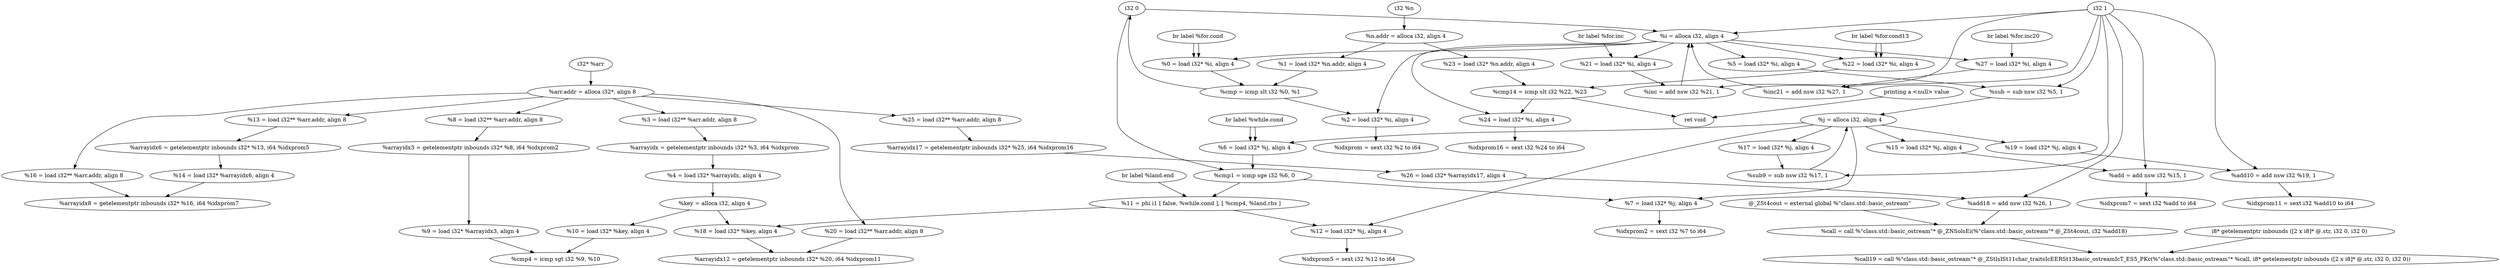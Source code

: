 digraph _Z13insertionSortPii{

"  %arr.addr = alloca i32*, align 8";
"  %n.addr = alloca i32, align 4";
"  %i = alloca i32, align 4";
"  %key = alloca i32, align 4";
"  %j = alloca i32, align 4";
"i32* %arr" -> "  %arr.addr = alloca i32*, align 8";
"i32 %n" -> "  %n.addr = alloca i32, align 4";
"i32 1" -> "  %i = alloca i32, align 4";
"  br label %for.cond" -> "  %0 = load i32* %i, align 4";
"  %i = alloca i32, align 4" -> "  %0 = load i32* %i, align 4";
"  %n.addr = alloca i32, align 4" -> "  %1 = load i32* %n.addr, align 4";
"  %0 = load i32* %i, align 4" -> "  %cmp = icmp slt i32 %0, %1";
"  %1 = load i32* %n.addr, align 4" -> "  %cmp = icmp slt i32 %0, %1";
"  %cmp = icmp slt i32 %0, %1" -> "  %2 = load i32* %i, align 4";
"  %cmp = icmp slt i32 %0, %1" -> "i32 0";
"  %i = alloca i32, align 4" -> "  %2 = load i32* %i, align 4";
"  %2 = load i32* %i, align 4" -> "  %idxprom = sext i32 %2 to i64";
"  %arr.addr = alloca i32*, align 8" -> "  %3 = load i32** %arr.addr, align 8";
"  %3 = load i32** %arr.addr, align 8" -> "  %arrayidx = getelementptr inbounds i32* %3, i64 %idxprom";
"  %arrayidx = getelementptr inbounds i32* %3, i64 %idxprom" -> "  %4 = load i32* %arrayidx, align 4";
"  %4 = load i32* %arrayidx, align 4" -> "  %key = alloca i32, align 4";
"  %i = alloca i32, align 4" -> "  %5 = load i32* %i, align 4";
"  %5 = load i32* %i, align 4" -> "  %sub = sub nsw i32 %5, 1";
"i32 1" -> "  %sub = sub nsw i32 %5, 1";
"  %sub = sub nsw i32 %5, 1" -> "  %j = alloca i32, align 4";
"  br label %while.cond" -> "  %6 = load i32* %j, align 4";
"  %j = alloca i32, align 4" -> "  %6 = load i32* %j, align 4";
"  %6 = load i32* %j, align 4" -> "  %cmp1 = icmp sge i32 %6, 0";
"i32 0" -> "  %cmp1 = icmp sge i32 %6, 0";
"  %cmp1 = icmp sge i32 %6, 0" -> "  %7 = load i32* %j, align 4";
"  %cmp1 = icmp sge i32 %6, 0" -> "  %11 = phi i1 [ false, %while.cond ], [ %cmp4, %land.rhs ]";
"  %j = alloca i32, align 4" -> "  %7 = load i32* %j, align 4";
"  %7 = load i32* %j, align 4" -> "  %idxprom2 = sext i32 %7 to i64";
"  %arr.addr = alloca i32*, align 8" -> "  %8 = load i32** %arr.addr, align 8";
"  %8 = load i32** %arr.addr, align 8" -> "  %arrayidx3 = getelementptr inbounds i32* %8, i64 %idxprom2";
"  %arrayidx3 = getelementptr inbounds i32* %8, i64 %idxprom2" -> "  %9 = load i32* %arrayidx3, align 4";
"  %key = alloca i32, align 4" -> "  %10 = load i32* %key, align 4";
"  %9 = load i32* %arrayidx3, align 4" -> "  %cmp4 = icmp sgt i32 %9, %10";
"  %10 = load i32* %key, align 4" -> "  %cmp4 = icmp sgt i32 %9, %10";
"  br label %land.end" -> "  %11 = phi i1 [ false, %while.cond ], [ %cmp4, %land.rhs ]";
"  %11 = phi i1 [ false, %while.cond ], [ %cmp4, %land.rhs ]" -> "  %12 = load i32* %j, align 4";
"  %11 = phi i1 [ false, %while.cond ], [ %cmp4, %land.rhs ]" -> "  %18 = load i32* %key, align 4";
"  %j = alloca i32, align 4" -> "  %12 = load i32* %j, align 4";
"  %12 = load i32* %j, align 4" -> "  %idxprom5 = sext i32 %12 to i64";
"  %arr.addr = alloca i32*, align 8" -> "  %13 = load i32** %arr.addr, align 8";
"  %13 = load i32** %arr.addr, align 8" -> "  %arrayidx6 = getelementptr inbounds i32* %13, i64 %idxprom5";
"  %arrayidx6 = getelementptr inbounds i32* %13, i64 %idxprom5" -> "  %14 = load i32* %arrayidx6, align 4";
"  %j = alloca i32, align 4" -> "  %15 = load i32* %j, align 4";
"  %15 = load i32* %j, align 4" -> "  %add = add nsw i32 %15, 1";
"i32 1" -> "  %add = add nsw i32 %15, 1";
"  %add = add nsw i32 %15, 1" -> "  %idxprom7 = sext i32 %add to i64";
"  %arr.addr = alloca i32*, align 8" -> "  %16 = load i32** %arr.addr, align 8";
"  %16 = load i32** %arr.addr, align 8" -> "  %arrayidx8 = getelementptr inbounds i32* %16, i64 %idxprom7";
"  %14 = load i32* %arrayidx6, align 4" -> "  %arrayidx8 = getelementptr inbounds i32* %16, i64 %idxprom7";
"  %j = alloca i32, align 4" -> "  %17 = load i32* %j, align 4";
"  %17 = load i32* %j, align 4" -> "  %sub9 = sub nsw i32 %17, 1";
"i32 1" -> "  %sub9 = sub nsw i32 %17, 1";
"  %sub9 = sub nsw i32 %17, 1" -> "  %j = alloca i32, align 4";
"  br label %while.cond" -> "  %6 = load i32* %j, align 4";
"  %key = alloca i32, align 4" -> "  %18 = load i32* %key, align 4";
"  %j = alloca i32, align 4" -> "  %19 = load i32* %j, align 4";
"  %19 = load i32* %j, align 4" -> "  %add10 = add nsw i32 %19, 1";
"i32 1" -> "  %add10 = add nsw i32 %19, 1";
"  %add10 = add nsw i32 %19, 1" -> "  %idxprom11 = sext i32 %add10 to i64";
"  %arr.addr = alloca i32*, align 8" -> "  %20 = load i32** %arr.addr, align 8";
"  %20 = load i32** %arr.addr, align 8" -> "  %arrayidx12 = getelementptr inbounds i32* %20, i64 %idxprom11";
"  %18 = load i32* %key, align 4" -> "  %arrayidx12 = getelementptr inbounds i32* %20, i64 %idxprom11";
"  br label %for.inc" -> "  %21 = load i32* %i, align 4";
"  %i = alloca i32, align 4" -> "  %21 = load i32* %i, align 4";
"  %21 = load i32* %i, align 4" -> "  %inc = add nsw i32 %21, 1";
"i32 1" -> "  %inc = add nsw i32 %21, 1";
"  %inc = add nsw i32 %21, 1" -> "  %i = alloca i32, align 4";
"  br label %for.cond" -> "  %0 = load i32* %i, align 4";
"i32 0" -> "  %i = alloca i32, align 4";
"  br label %for.cond13" -> "  %22 = load i32* %i, align 4";
"  %i = alloca i32, align 4" -> "  %22 = load i32* %i, align 4";
"  %n.addr = alloca i32, align 4" -> "  %23 = load i32* %n.addr, align 4";
"  %22 = load i32* %i, align 4" -> "  %cmp14 = icmp slt i32 %22, %23";
"  %23 = load i32* %n.addr, align 4" -> "  %cmp14 = icmp slt i32 %22, %23";
"  %cmp14 = icmp slt i32 %22, %23" -> "  %24 = load i32* %i, align 4";
"  %cmp14 = icmp slt i32 %22, %23" -> "  ret void";
"  %i = alloca i32, align 4" -> "  %24 = load i32* %i, align 4";
"  %24 = load i32* %i, align 4" -> "  %idxprom16 = sext i32 %24 to i64";
"  %arr.addr = alloca i32*, align 8" -> "  %25 = load i32** %arr.addr, align 8";
"  %25 = load i32** %arr.addr, align 8" -> "  %arrayidx17 = getelementptr inbounds i32* %25, i64 %idxprom16";
"  %arrayidx17 = getelementptr inbounds i32* %25, i64 %idxprom16" -> "  %26 = load i32* %arrayidx17, align 4";
"  %26 = load i32* %arrayidx17, align 4" -> "  %add18 = add nsw i32 %26, 1";
"i32 1" -> "  %add18 = add nsw i32 %26, 1";
"@_ZSt4cout = external global %\"class.std::basic_ostream\"" -> "  %call = call %\"class.std::basic_ostream\"* @_ZNSolsEi(%\"class.std::basic_ostream\"* @_ZSt4cout, i32 %add18)";
"  %add18 = add nsw i32 %26, 1" -> "  %call = call %\"class.std::basic_ostream\"* @_ZNSolsEi(%\"class.std::basic_ostream\"* @_ZSt4cout, i32 %add18)";
"  %call = call %\"class.std::basic_ostream\"* @_ZNSolsEi(%\"class.std::basic_ostream\"* @_ZSt4cout, i32 %add18)" -> "  %call19 = call %\"class.std::basic_ostream\"* @_ZStlsISt11char_traitsIcEERSt13basic_ostreamIcT_ES5_PKc(%\"class.std::basic_ostream\"* %call, i8* getelementptr inbounds ([2 x i8]* @.str, i32 0, i32 0))";
"i8* getelementptr inbounds ([2 x i8]* @.str, i32 0, i32 0)" -> "  %call19 = call %\"class.std::basic_ostream\"* @_ZStlsISt11char_traitsIcEERSt13basic_ostreamIcT_ES5_PKc(%\"class.std::basic_ostream\"* %call, i8* getelementptr inbounds ([2 x i8]* @.str, i32 0, i32 0))";
"  br label %for.inc20" -> "  %27 = load i32* %i, align 4";
"  %i = alloca i32, align 4" -> "  %27 = load i32* %i, align 4";
"  %27 = load i32* %i, align 4" -> "  %inc21 = add nsw i32 %27, 1";
"i32 1" -> "  %inc21 = add nsw i32 %27, 1";
"  %inc21 = add nsw i32 %27, 1" -> "  %i = alloca i32, align 4";
"  br label %for.cond13" -> "  %22 = load i32* %i, align 4";
"printing a <null> value
" -> "  ret void";

}
